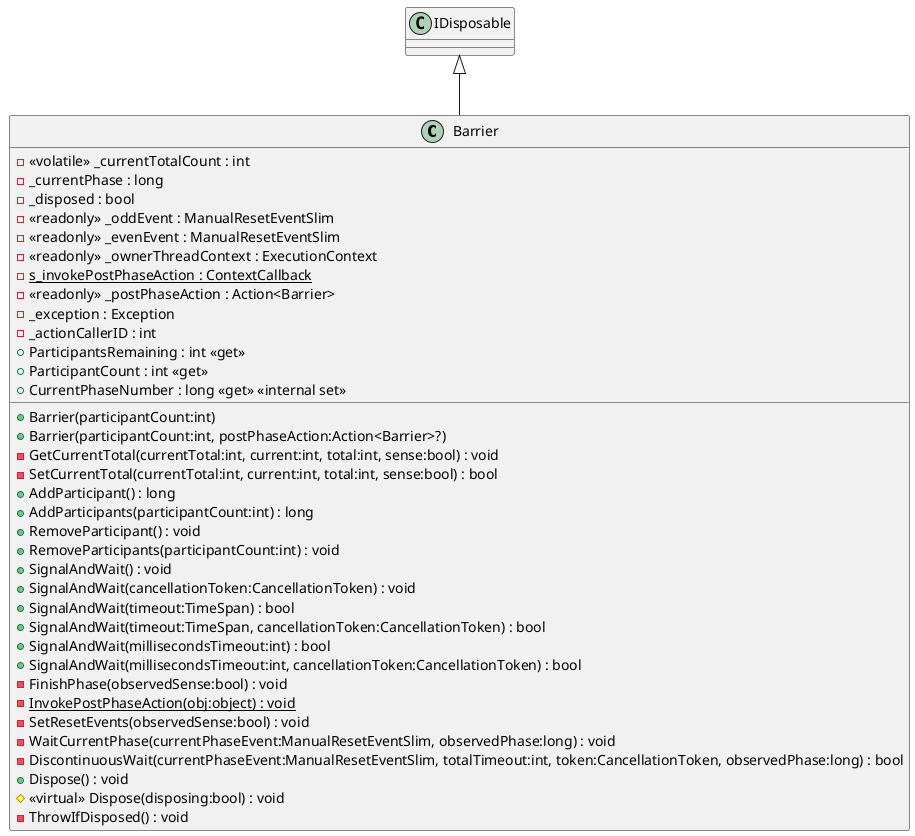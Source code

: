 @startuml
class Barrier {
    - <<volatile>> _currentTotalCount : int
    - _currentPhase : long
    - _disposed : bool
    - <<readonly>> _oddEvent : ManualResetEventSlim
    - <<readonly>> _evenEvent : ManualResetEventSlim
    - <<readonly>> _ownerThreadContext : ExecutionContext
    - {static} s_invokePostPhaseAction : ContextCallback
    - <<readonly>> _postPhaseAction : Action<Barrier>
    - _exception : Exception
    - _actionCallerID : int
    + ParticipantsRemaining : int <<get>>
    + ParticipantCount : int <<get>>
    + CurrentPhaseNumber : long <<get>> <<internal set>>
    + Barrier(participantCount:int)
    + Barrier(participantCount:int, postPhaseAction:Action<Barrier>?)
    - GetCurrentTotal(currentTotal:int, current:int, total:int, sense:bool) : void
    - SetCurrentTotal(currentTotal:int, current:int, total:int, sense:bool) : bool
    + AddParticipant() : long
    + AddParticipants(participantCount:int) : long
    + RemoveParticipant() : void
    + RemoveParticipants(participantCount:int) : void
    + SignalAndWait() : void
    + SignalAndWait(cancellationToken:CancellationToken) : void
    + SignalAndWait(timeout:TimeSpan) : bool
    + SignalAndWait(timeout:TimeSpan, cancellationToken:CancellationToken) : bool
    + SignalAndWait(millisecondsTimeout:int) : bool
    + SignalAndWait(millisecondsTimeout:int, cancellationToken:CancellationToken) : bool
    - FinishPhase(observedSense:bool) : void
    - {static} InvokePostPhaseAction(obj:object) : void
    - SetResetEvents(observedSense:bool) : void
    - WaitCurrentPhase(currentPhaseEvent:ManualResetEventSlim, observedPhase:long) : void
    - DiscontinuousWait(currentPhaseEvent:ManualResetEventSlim, totalTimeout:int, token:CancellationToken, observedPhase:long) : bool
    + Dispose() : void
    # <<virtual>> Dispose(disposing:bool) : void
    - ThrowIfDisposed() : void
}
IDisposable <|-- Barrier
@enduml
